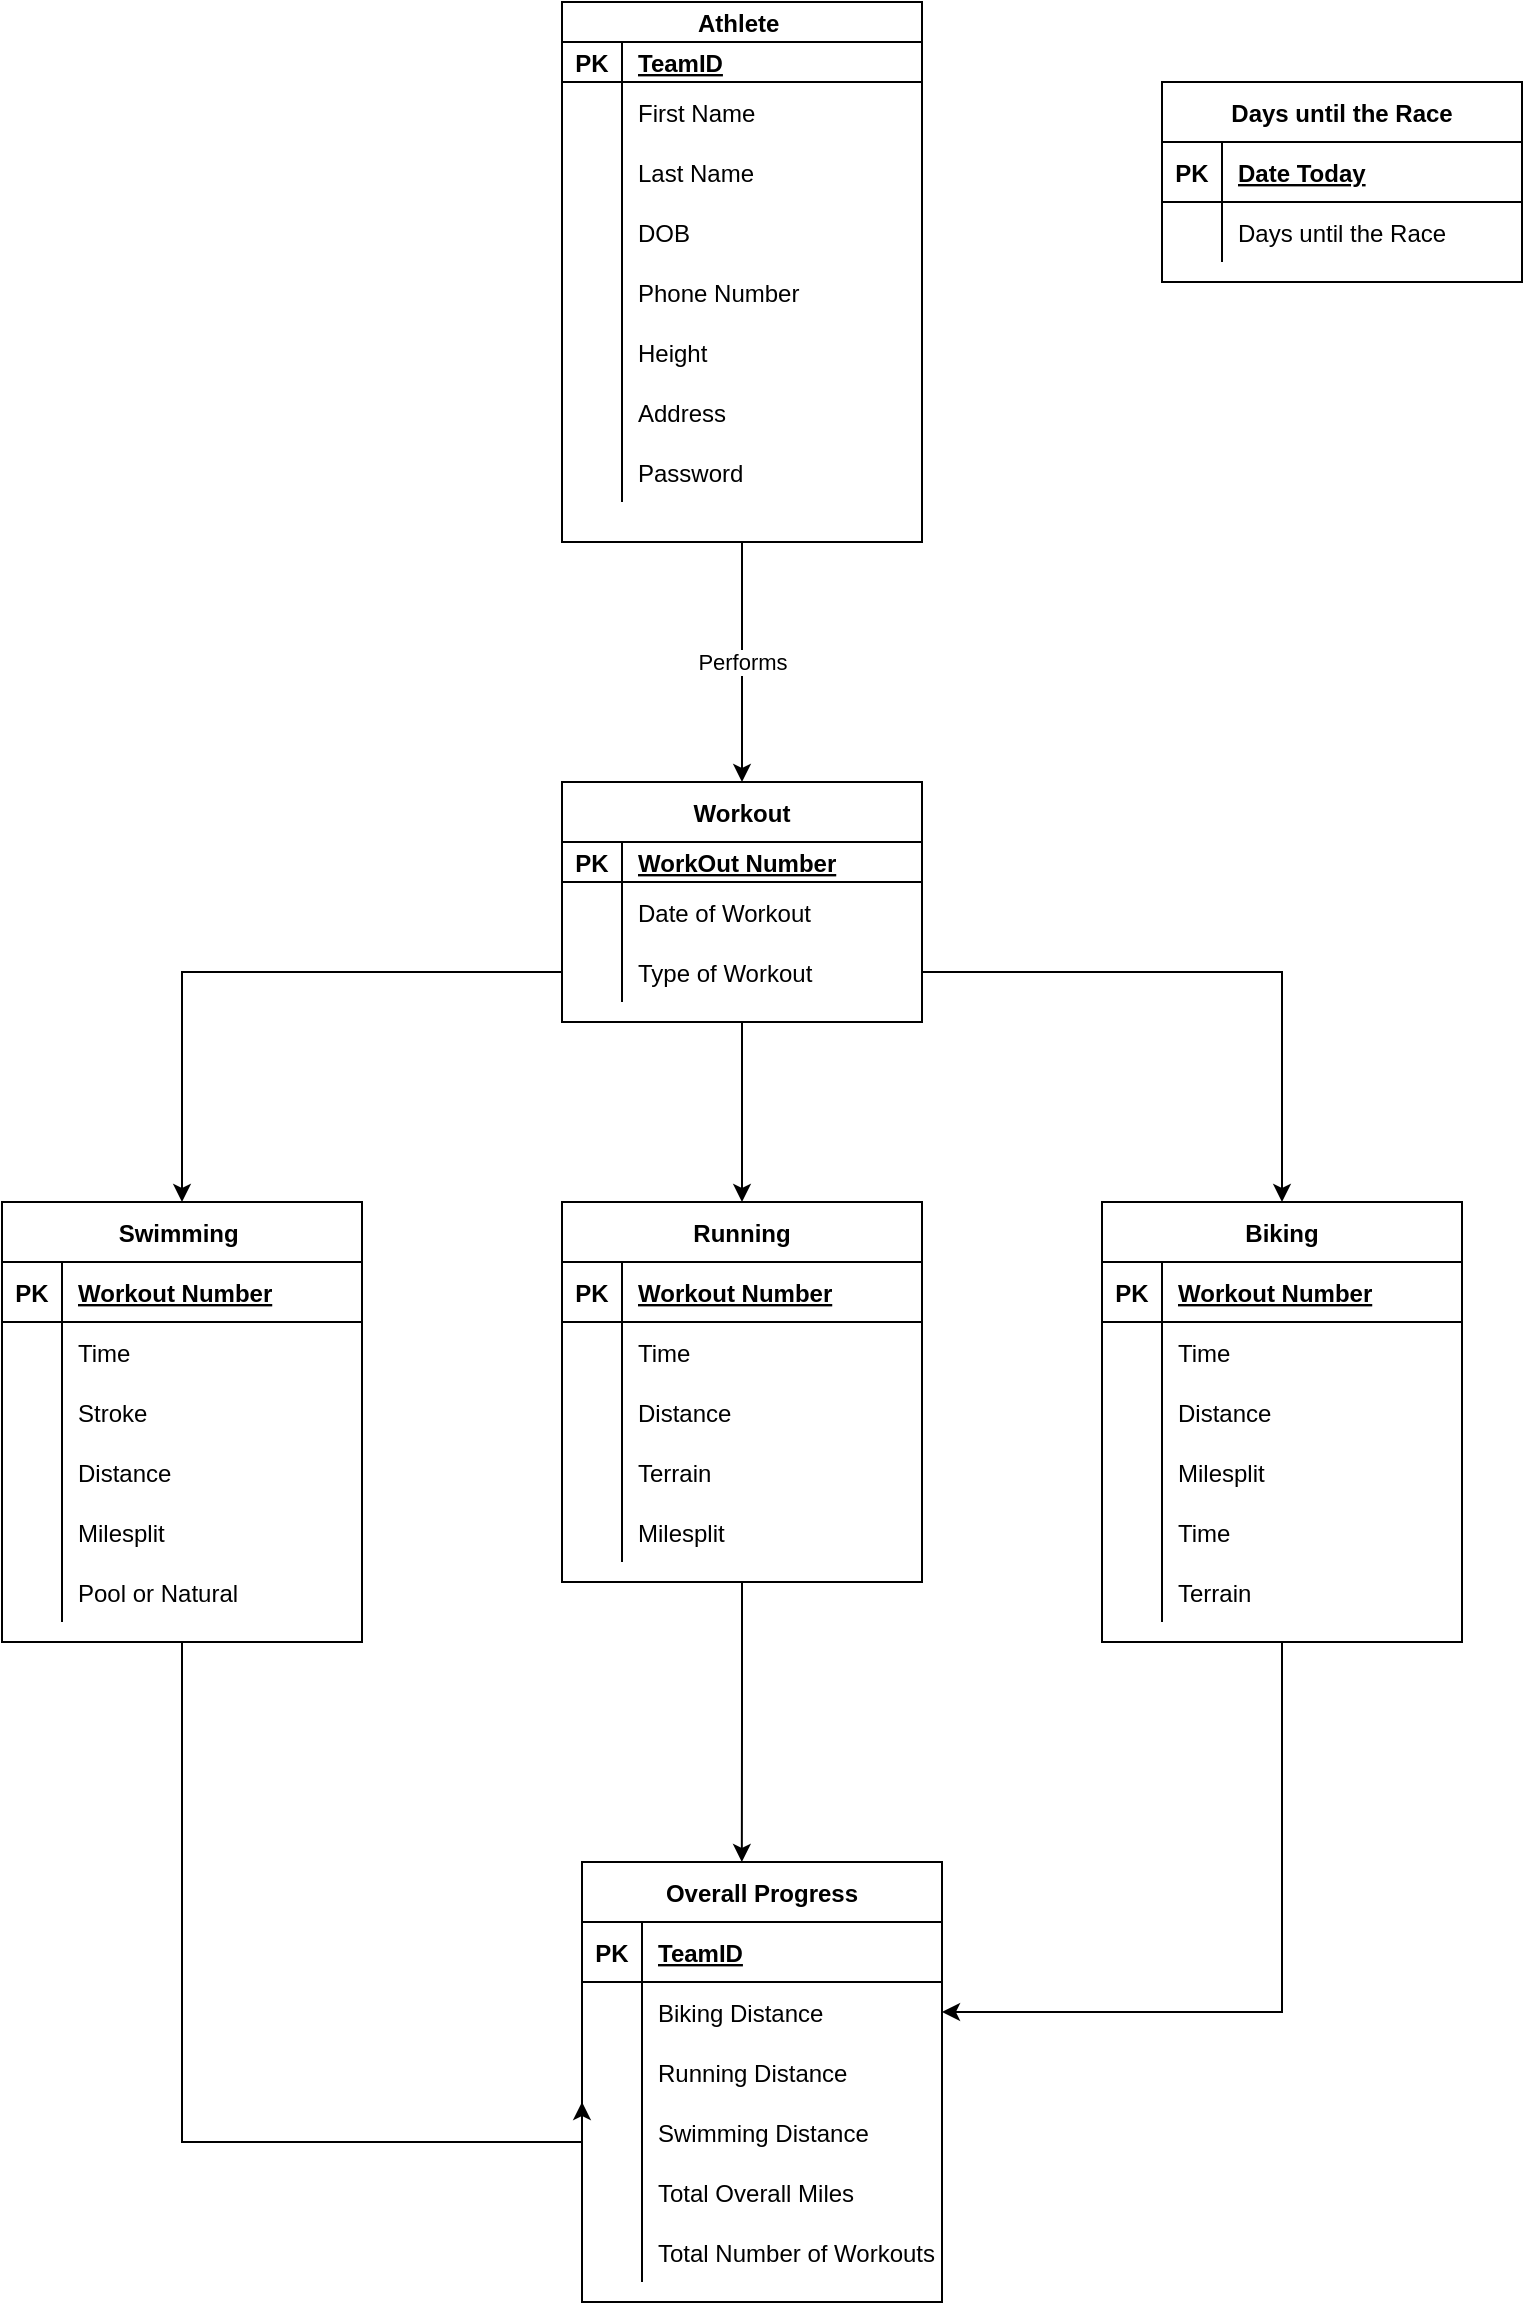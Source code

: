 <mxfile version="14.5.4" type="github">
  <diagram id="n6CThI3MKDBFqZkLOeN-" name="Page-1">
    <mxGraphModel dx="946" dy="568" grid="1" gridSize="10" guides="1" tooltips="1" connect="1" arrows="1" fold="1" page="1" pageScale="1" pageWidth="850" pageHeight="1100" math="0" shadow="0">
      <root>
        <mxCell id="0" />
        <mxCell id="1" parent="0" />
        <mxCell id="B2AtOXa8_qwbwvySUOUb-96" value="Performs" style="edgeStyle=orthogonalEdgeStyle;rounded=0;orthogonalLoop=1;jettySize=auto;html=1;entryX=0.5;entryY=0;entryDx=0;entryDy=0;" edge="1" parent="1" source="B2AtOXa8_qwbwvySUOUb-1" target="B2AtOXa8_qwbwvySUOUb-17">
          <mxGeometry relative="1" as="geometry" />
        </mxCell>
        <mxCell id="B2AtOXa8_qwbwvySUOUb-1" value="Athlete " style="shape=table;startSize=20;container=1;collapsible=1;childLayout=tableLayout;fixedRows=1;rowLines=0;fontStyle=1;align=center;resizeLast=1;" vertex="1" parent="1">
          <mxGeometry x="310" y="200" width="180" height="270" as="geometry" />
        </mxCell>
        <mxCell id="B2AtOXa8_qwbwvySUOUb-2" value="" style="shape=partialRectangle;collapsible=0;dropTarget=0;pointerEvents=0;fillColor=none;top=0;left=0;bottom=1;right=0;points=[[0,0.5],[1,0.5]];portConstraint=eastwest;" vertex="1" parent="B2AtOXa8_qwbwvySUOUb-1">
          <mxGeometry y="20" width="180" height="20" as="geometry" />
        </mxCell>
        <mxCell id="B2AtOXa8_qwbwvySUOUb-3" value="PK" style="shape=partialRectangle;connectable=0;fillColor=none;top=0;left=0;bottom=0;right=0;fontStyle=1;overflow=hidden;" vertex="1" parent="B2AtOXa8_qwbwvySUOUb-2">
          <mxGeometry width="30" height="20" as="geometry" />
        </mxCell>
        <mxCell id="B2AtOXa8_qwbwvySUOUb-4" value="TeamID" style="shape=partialRectangle;connectable=0;fillColor=none;top=0;left=0;bottom=0;right=0;align=left;spacingLeft=6;fontStyle=5;overflow=hidden;" vertex="1" parent="B2AtOXa8_qwbwvySUOUb-2">
          <mxGeometry x="30" width="150" height="20" as="geometry" />
        </mxCell>
        <mxCell id="B2AtOXa8_qwbwvySUOUb-5" value="" style="shape=partialRectangle;collapsible=0;dropTarget=0;pointerEvents=0;fillColor=none;top=0;left=0;bottom=0;right=0;points=[[0,0.5],[1,0.5]];portConstraint=eastwest;" vertex="1" parent="B2AtOXa8_qwbwvySUOUb-1">
          <mxGeometry y="40" width="180" height="30" as="geometry" />
        </mxCell>
        <mxCell id="B2AtOXa8_qwbwvySUOUb-6" value="" style="shape=partialRectangle;connectable=0;fillColor=none;top=0;left=0;bottom=0;right=0;editable=1;overflow=hidden;" vertex="1" parent="B2AtOXa8_qwbwvySUOUb-5">
          <mxGeometry width="30" height="30" as="geometry" />
        </mxCell>
        <mxCell id="B2AtOXa8_qwbwvySUOUb-7" value="First Name" style="shape=partialRectangle;connectable=0;fillColor=none;top=0;left=0;bottom=0;right=0;align=left;spacingLeft=6;overflow=hidden;" vertex="1" parent="B2AtOXa8_qwbwvySUOUb-5">
          <mxGeometry x="30" width="150" height="30" as="geometry" />
        </mxCell>
        <mxCell id="B2AtOXa8_qwbwvySUOUb-116" style="shape=partialRectangle;collapsible=0;dropTarget=0;pointerEvents=0;fillColor=none;top=0;left=0;bottom=0;right=0;points=[[0,0.5],[1,0.5]];portConstraint=eastwest;" vertex="1" parent="B2AtOXa8_qwbwvySUOUb-1">
          <mxGeometry y="70" width="180" height="30" as="geometry" />
        </mxCell>
        <mxCell id="B2AtOXa8_qwbwvySUOUb-117" style="shape=partialRectangle;connectable=0;fillColor=none;top=0;left=0;bottom=0;right=0;editable=1;overflow=hidden;" vertex="1" parent="B2AtOXa8_qwbwvySUOUb-116">
          <mxGeometry width="30" height="30" as="geometry" />
        </mxCell>
        <mxCell id="B2AtOXa8_qwbwvySUOUb-118" value="Last Name" style="shape=partialRectangle;connectable=0;fillColor=none;top=0;left=0;bottom=0;right=0;align=left;spacingLeft=6;overflow=hidden;" vertex="1" parent="B2AtOXa8_qwbwvySUOUb-116">
          <mxGeometry x="30" width="150" height="30" as="geometry" />
        </mxCell>
        <mxCell id="B2AtOXa8_qwbwvySUOUb-113" style="shape=partialRectangle;collapsible=0;dropTarget=0;pointerEvents=0;fillColor=none;top=0;left=0;bottom=0;right=0;points=[[0,0.5],[1,0.5]];portConstraint=eastwest;" vertex="1" parent="B2AtOXa8_qwbwvySUOUb-1">
          <mxGeometry y="100" width="180" height="30" as="geometry" />
        </mxCell>
        <mxCell id="B2AtOXa8_qwbwvySUOUb-114" style="shape=partialRectangle;connectable=0;fillColor=none;top=0;left=0;bottom=0;right=0;editable=1;overflow=hidden;" vertex="1" parent="B2AtOXa8_qwbwvySUOUb-113">
          <mxGeometry width="30" height="30" as="geometry" />
        </mxCell>
        <mxCell id="B2AtOXa8_qwbwvySUOUb-115" value="DOB" style="shape=partialRectangle;connectable=0;fillColor=none;top=0;left=0;bottom=0;right=0;align=left;spacingLeft=6;overflow=hidden;" vertex="1" parent="B2AtOXa8_qwbwvySUOUb-113">
          <mxGeometry x="30" width="150" height="30" as="geometry" />
        </mxCell>
        <mxCell id="B2AtOXa8_qwbwvySUOUb-8" value="" style="shape=partialRectangle;collapsible=0;dropTarget=0;pointerEvents=0;fillColor=none;top=0;left=0;bottom=0;right=0;points=[[0,0.5],[1,0.5]];portConstraint=eastwest;" vertex="1" parent="B2AtOXa8_qwbwvySUOUb-1">
          <mxGeometry y="130" width="180" height="30" as="geometry" />
        </mxCell>
        <mxCell id="B2AtOXa8_qwbwvySUOUb-9" value="" style="shape=partialRectangle;connectable=0;fillColor=none;top=0;left=0;bottom=0;right=0;editable=1;overflow=hidden;" vertex="1" parent="B2AtOXa8_qwbwvySUOUb-8">
          <mxGeometry width="30" height="30" as="geometry" />
        </mxCell>
        <mxCell id="B2AtOXa8_qwbwvySUOUb-10" value="Phone Number" style="shape=partialRectangle;connectable=0;fillColor=none;top=0;left=0;bottom=0;right=0;align=left;spacingLeft=6;overflow=hidden;" vertex="1" parent="B2AtOXa8_qwbwvySUOUb-8">
          <mxGeometry x="30" width="150" height="30" as="geometry" />
        </mxCell>
        <mxCell id="B2AtOXa8_qwbwvySUOUb-11" value="" style="shape=partialRectangle;collapsible=0;dropTarget=0;pointerEvents=0;fillColor=none;top=0;left=0;bottom=0;right=0;points=[[0,0.5],[1,0.5]];portConstraint=eastwest;" vertex="1" parent="B2AtOXa8_qwbwvySUOUb-1">
          <mxGeometry y="160" width="180" height="30" as="geometry" />
        </mxCell>
        <mxCell id="B2AtOXa8_qwbwvySUOUb-12" value="" style="shape=partialRectangle;connectable=0;fillColor=none;top=0;left=0;bottom=0;right=0;editable=1;overflow=hidden;" vertex="1" parent="B2AtOXa8_qwbwvySUOUb-11">
          <mxGeometry width="30" height="30" as="geometry" />
        </mxCell>
        <mxCell id="B2AtOXa8_qwbwvySUOUb-13" value="Height" style="shape=partialRectangle;connectable=0;fillColor=none;top=0;left=0;bottom=0;right=0;align=left;spacingLeft=6;overflow=hidden;" vertex="1" parent="B2AtOXa8_qwbwvySUOUb-11">
          <mxGeometry x="30" width="150" height="30" as="geometry" />
        </mxCell>
        <mxCell id="B2AtOXa8_qwbwvySUOUb-14" style="shape=partialRectangle;collapsible=0;dropTarget=0;pointerEvents=0;fillColor=none;top=0;left=0;bottom=0;right=0;points=[[0,0.5],[1,0.5]];portConstraint=eastwest;" vertex="1" parent="B2AtOXa8_qwbwvySUOUb-1">
          <mxGeometry y="190" width="180" height="30" as="geometry" />
        </mxCell>
        <mxCell id="B2AtOXa8_qwbwvySUOUb-15" style="shape=partialRectangle;connectable=0;fillColor=none;top=0;left=0;bottom=0;right=0;editable=1;overflow=hidden;" vertex="1" parent="B2AtOXa8_qwbwvySUOUb-14">
          <mxGeometry width="30" height="30" as="geometry" />
        </mxCell>
        <mxCell id="B2AtOXa8_qwbwvySUOUb-16" value="Address" style="shape=partialRectangle;connectable=0;fillColor=none;top=0;left=0;bottom=0;right=0;align=left;spacingLeft=6;overflow=hidden;" vertex="1" parent="B2AtOXa8_qwbwvySUOUb-14">
          <mxGeometry x="30" width="150" height="30" as="geometry" />
        </mxCell>
        <mxCell id="B2AtOXa8_qwbwvySUOUb-119" style="shape=partialRectangle;collapsible=0;dropTarget=0;pointerEvents=0;fillColor=none;top=0;left=0;bottom=0;right=0;points=[[0,0.5],[1,0.5]];portConstraint=eastwest;" vertex="1" parent="B2AtOXa8_qwbwvySUOUb-1">
          <mxGeometry y="220" width="180" height="30" as="geometry" />
        </mxCell>
        <mxCell id="B2AtOXa8_qwbwvySUOUb-120" style="shape=partialRectangle;connectable=0;fillColor=none;top=0;left=0;bottom=0;right=0;editable=1;overflow=hidden;" vertex="1" parent="B2AtOXa8_qwbwvySUOUb-119">
          <mxGeometry width="30" height="30" as="geometry" />
        </mxCell>
        <mxCell id="B2AtOXa8_qwbwvySUOUb-121" value="Password" style="shape=partialRectangle;connectable=0;fillColor=none;top=0;left=0;bottom=0;right=0;align=left;spacingLeft=6;overflow=hidden;" vertex="1" parent="B2AtOXa8_qwbwvySUOUb-119">
          <mxGeometry x="30" width="150" height="30" as="geometry" />
        </mxCell>
        <mxCell id="B2AtOXa8_qwbwvySUOUb-92" style="edgeStyle=orthogonalEdgeStyle;rounded=0;orthogonalLoop=1;jettySize=auto;html=1;entryX=0.5;entryY=0;entryDx=0;entryDy=0;" edge="1" parent="1" source="B2AtOXa8_qwbwvySUOUb-17" target="B2AtOXa8_qwbwvySUOUb-40">
          <mxGeometry relative="1" as="geometry" />
        </mxCell>
        <mxCell id="B2AtOXa8_qwbwvySUOUb-17" value="Workout" style="shape=table;startSize=30;container=1;collapsible=1;childLayout=tableLayout;fixedRows=1;rowLines=0;fontStyle=1;align=center;resizeLast=1;" vertex="1" parent="1">
          <mxGeometry x="310" y="590" width="180" height="120" as="geometry" />
        </mxCell>
        <mxCell id="B2AtOXa8_qwbwvySUOUb-18" value="" style="shape=partialRectangle;collapsible=0;dropTarget=0;pointerEvents=0;fillColor=none;top=0;left=0;bottom=1;right=0;points=[[0,0.5],[1,0.5]];portConstraint=eastwest;" vertex="1" parent="B2AtOXa8_qwbwvySUOUb-17">
          <mxGeometry y="30" width="180" height="20" as="geometry" />
        </mxCell>
        <mxCell id="B2AtOXa8_qwbwvySUOUb-19" value="PK" style="shape=partialRectangle;connectable=0;fillColor=none;top=0;left=0;bottom=0;right=0;fontStyle=1;overflow=hidden;" vertex="1" parent="B2AtOXa8_qwbwvySUOUb-18">
          <mxGeometry width="30" height="20" as="geometry" />
        </mxCell>
        <mxCell id="B2AtOXa8_qwbwvySUOUb-20" value="WorkOut Number" style="shape=partialRectangle;connectable=0;fillColor=none;top=0;left=0;bottom=0;right=0;align=left;spacingLeft=6;fontStyle=5;overflow=hidden;" vertex="1" parent="B2AtOXa8_qwbwvySUOUb-18">
          <mxGeometry x="30" width="150" height="20" as="geometry" />
        </mxCell>
        <mxCell id="B2AtOXa8_qwbwvySUOUb-21" value="" style="shape=partialRectangle;collapsible=0;dropTarget=0;pointerEvents=0;fillColor=none;top=0;left=0;bottom=0;right=0;points=[[0,0.5],[1,0.5]];portConstraint=eastwest;" vertex="1" parent="B2AtOXa8_qwbwvySUOUb-17">
          <mxGeometry y="50" width="180" height="30" as="geometry" />
        </mxCell>
        <mxCell id="B2AtOXa8_qwbwvySUOUb-22" value="" style="shape=partialRectangle;connectable=0;fillColor=none;top=0;left=0;bottom=0;right=0;editable=1;overflow=hidden;" vertex="1" parent="B2AtOXa8_qwbwvySUOUb-21">
          <mxGeometry width="30" height="30" as="geometry" />
        </mxCell>
        <mxCell id="B2AtOXa8_qwbwvySUOUb-23" value="Date of Workout" style="shape=partialRectangle;connectable=0;fillColor=none;top=0;left=0;bottom=0;right=0;align=left;spacingLeft=6;overflow=hidden;" vertex="1" parent="B2AtOXa8_qwbwvySUOUb-21">
          <mxGeometry x="30" width="150" height="30" as="geometry" />
        </mxCell>
        <mxCell id="B2AtOXa8_qwbwvySUOUb-24" value="" style="shape=partialRectangle;collapsible=0;dropTarget=0;pointerEvents=0;fillColor=none;top=0;left=0;bottom=0;right=0;points=[[0,0.5],[1,0.5]];portConstraint=eastwest;" vertex="1" parent="B2AtOXa8_qwbwvySUOUb-17">
          <mxGeometry y="80" width="180" height="30" as="geometry" />
        </mxCell>
        <mxCell id="B2AtOXa8_qwbwvySUOUb-25" value="" style="shape=partialRectangle;connectable=0;fillColor=none;top=0;left=0;bottom=0;right=0;editable=1;overflow=hidden;" vertex="1" parent="B2AtOXa8_qwbwvySUOUb-24">
          <mxGeometry width="30" height="30" as="geometry" />
        </mxCell>
        <mxCell id="B2AtOXa8_qwbwvySUOUb-26" value="Type of Workout" style="shape=partialRectangle;connectable=0;fillColor=none;top=0;left=0;bottom=0;right=0;align=left;spacingLeft=6;overflow=hidden;" vertex="1" parent="B2AtOXa8_qwbwvySUOUb-24">
          <mxGeometry x="30" width="150" height="30" as="geometry" />
        </mxCell>
        <mxCell id="B2AtOXa8_qwbwvySUOUb-124" style="edgeStyle=orthogonalEdgeStyle;rounded=0;orthogonalLoop=1;jettySize=auto;html=1;entryX=0;entryY=1;entryDx=0;entryDy=0;entryPerimeter=0;" edge="1" parent="1" source="B2AtOXa8_qwbwvySUOUb-27" target="B2AtOXa8_qwbwvySUOUb-73">
          <mxGeometry relative="1" as="geometry" />
        </mxCell>
        <mxCell id="B2AtOXa8_qwbwvySUOUb-27" value="Swimming " style="shape=table;startSize=30;container=1;collapsible=1;childLayout=tableLayout;fixedRows=1;rowLines=0;fontStyle=1;align=center;resizeLast=1;" vertex="1" parent="1">
          <mxGeometry x="30" y="800" width="180" height="220" as="geometry" />
        </mxCell>
        <mxCell id="B2AtOXa8_qwbwvySUOUb-28" value="" style="shape=partialRectangle;collapsible=0;dropTarget=0;pointerEvents=0;fillColor=none;top=0;left=0;bottom=1;right=0;points=[[0,0.5],[1,0.5]];portConstraint=eastwest;" vertex="1" parent="B2AtOXa8_qwbwvySUOUb-27">
          <mxGeometry y="30" width="180" height="30" as="geometry" />
        </mxCell>
        <mxCell id="B2AtOXa8_qwbwvySUOUb-29" value="PK" style="shape=partialRectangle;connectable=0;fillColor=none;top=0;left=0;bottom=0;right=0;fontStyle=1;overflow=hidden;" vertex="1" parent="B2AtOXa8_qwbwvySUOUb-28">
          <mxGeometry width="30" height="30" as="geometry" />
        </mxCell>
        <mxCell id="B2AtOXa8_qwbwvySUOUb-30" value="Workout Number" style="shape=partialRectangle;connectable=0;fillColor=none;top=0;left=0;bottom=0;right=0;align=left;spacingLeft=6;fontStyle=5;overflow=hidden;" vertex="1" parent="B2AtOXa8_qwbwvySUOUb-28">
          <mxGeometry x="30" width="150" height="30" as="geometry" />
        </mxCell>
        <mxCell id="B2AtOXa8_qwbwvySUOUb-31" value="" style="shape=partialRectangle;collapsible=0;dropTarget=0;pointerEvents=0;fillColor=none;top=0;left=0;bottom=0;right=0;points=[[0,0.5],[1,0.5]];portConstraint=eastwest;" vertex="1" parent="B2AtOXa8_qwbwvySUOUb-27">
          <mxGeometry y="60" width="180" height="30" as="geometry" />
        </mxCell>
        <mxCell id="B2AtOXa8_qwbwvySUOUb-32" value="" style="shape=partialRectangle;connectable=0;fillColor=none;top=0;left=0;bottom=0;right=0;editable=1;overflow=hidden;" vertex="1" parent="B2AtOXa8_qwbwvySUOUb-31">
          <mxGeometry width="30" height="30" as="geometry" />
        </mxCell>
        <mxCell id="B2AtOXa8_qwbwvySUOUb-33" value="Time " style="shape=partialRectangle;connectable=0;fillColor=none;top=0;left=0;bottom=0;right=0;align=left;spacingLeft=6;overflow=hidden;" vertex="1" parent="B2AtOXa8_qwbwvySUOUb-31">
          <mxGeometry x="30" width="150" height="30" as="geometry" />
        </mxCell>
        <mxCell id="B2AtOXa8_qwbwvySUOUb-34" value="" style="shape=partialRectangle;collapsible=0;dropTarget=0;pointerEvents=0;fillColor=none;top=0;left=0;bottom=0;right=0;points=[[0,0.5],[1,0.5]];portConstraint=eastwest;" vertex="1" parent="B2AtOXa8_qwbwvySUOUb-27">
          <mxGeometry y="90" width="180" height="30" as="geometry" />
        </mxCell>
        <mxCell id="B2AtOXa8_qwbwvySUOUb-35" value="" style="shape=partialRectangle;connectable=0;fillColor=none;top=0;left=0;bottom=0;right=0;editable=1;overflow=hidden;" vertex="1" parent="B2AtOXa8_qwbwvySUOUb-34">
          <mxGeometry width="30" height="30" as="geometry" />
        </mxCell>
        <mxCell id="B2AtOXa8_qwbwvySUOUb-36" value="Stroke" style="shape=partialRectangle;connectable=0;fillColor=none;top=0;left=0;bottom=0;right=0;align=left;spacingLeft=6;overflow=hidden;" vertex="1" parent="B2AtOXa8_qwbwvySUOUb-34">
          <mxGeometry x="30" width="150" height="30" as="geometry" />
        </mxCell>
        <mxCell id="B2AtOXa8_qwbwvySUOUb-37" value="" style="shape=partialRectangle;collapsible=0;dropTarget=0;pointerEvents=0;fillColor=none;top=0;left=0;bottom=0;right=0;points=[[0,0.5],[1,0.5]];portConstraint=eastwest;" vertex="1" parent="B2AtOXa8_qwbwvySUOUb-27">
          <mxGeometry y="120" width="180" height="30" as="geometry" />
        </mxCell>
        <mxCell id="B2AtOXa8_qwbwvySUOUb-38" value="" style="shape=partialRectangle;connectable=0;fillColor=none;top=0;left=0;bottom=0;right=0;editable=1;overflow=hidden;" vertex="1" parent="B2AtOXa8_qwbwvySUOUb-37">
          <mxGeometry width="30" height="30" as="geometry" />
        </mxCell>
        <mxCell id="B2AtOXa8_qwbwvySUOUb-39" value="Distance" style="shape=partialRectangle;connectable=0;fillColor=none;top=0;left=0;bottom=0;right=0;align=left;spacingLeft=6;overflow=hidden;" vertex="1" parent="B2AtOXa8_qwbwvySUOUb-37">
          <mxGeometry x="30" width="150" height="30" as="geometry" />
        </mxCell>
        <mxCell id="B2AtOXa8_qwbwvySUOUb-101" style="shape=partialRectangle;collapsible=0;dropTarget=0;pointerEvents=0;fillColor=none;top=0;left=0;bottom=0;right=0;points=[[0,0.5],[1,0.5]];portConstraint=eastwest;" vertex="1" parent="B2AtOXa8_qwbwvySUOUb-27">
          <mxGeometry y="150" width="180" height="30" as="geometry" />
        </mxCell>
        <mxCell id="B2AtOXa8_qwbwvySUOUb-102" style="shape=partialRectangle;connectable=0;fillColor=none;top=0;left=0;bottom=0;right=0;editable=1;overflow=hidden;" vertex="1" parent="B2AtOXa8_qwbwvySUOUb-101">
          <mxGeometry width="30" height="30" as="geometry" />
        </mxCell>
        <mxCell id="B2AtOXa8_qwbwvySUOUb-103" value="Milesplit" style="shape=partialRectangle;connectable=0;fillColor=none;top=0;left=0;bottom=0;right=0;align=left;spacingLeft=6;overflow=hidden;" vertex="1" parent="B2AtOXa8_qwbwvySUOUb-101">
          <mxGeometry x="30" width="150" height="30" as="geometry" />
        </mxCell>
        <mxCell id="B2AtOXa8_qwbwvySUOUb-104" style="shape=partialRectangle;collapsible=0;dropTarget=0;pointerEvents=0;fillColor=none;top=0;left=0;bottom=0;right=0;points=[[0,0.5],[1,0.5]];portConstraint=eastwest;" vertex="1" parent="B2AtOXa8_qwbwvySUOUb-27">
          <mxGeometry y="180" width="180" height="30" as="geometry" />
        </mxCell>
        <mxCell id="B2AtOXa8_qwbwvySUOUb-105" style="shape=partialRectangle;connectable=0;fillColor=none;top=0;left=0;bottom=0;right=0;editable=1;overflow=hidden;" vertex="1" parent="B2AtOXa8_qwbwvySUOUb-104">
          <mxGeometry width="30" height="30" as="geometry" />
        </mxCell>
        <mxCell id="B2AtOXa8_qwbwvySUOUb-106" value="Pool or Natural" style="shape=partialRectangle;connectable=0;fillColor=none;top=0;left=0;bottom=0;right=0;align=left;spacingLeft=6;overflow=hidden;" vertex="1" parent="B2AtOXa8_qwbwvySUOUb-104">
          <mxGeometry x="30" width="150" height="30" as="geometry" />
        </mxCell>
        <mxCell id="B2AtOXa8_qwbwvySUOUb-122" style="edgeStyle=orthogonalEdgeStyle;rounded=0;orthogonalLoop=1;jettySize=auto;html=1;entryX=0.444;entryY=0;entryDx=0;entryDy=0;entryPerimeter=0;" edge="1" parent="1" source="B2AtOXa8_qwbwvySUOUb-40" target="B2AtOXa8_qwbwvySUOUb-66">
          <mxGeometry relative="1" as="geometry" />
        </mxCell>
        <mxCell id="B2AtOXa8_qwbwvySUOUb-40" value="Running" style="shape=table;startSize=30;container=1;collapsible=1;childLayout=tableLayout;fixedRows=1;rowLines=0;fontStyle=1;align=center;resizeLast=1;" vertex="1" parent="1">
          <mxGeometry x="310" y="800" width="180" height="190" as="geometry" />
        </mxCell>
        <mxCell id="B2AtOXa8_qwbwvySUOUb-41" value="" style="shape=partialRectangle;collapsible=0;dropTarget=0;pointerEvents=0;fillColor=none;top=0;left=0;bottom=1;right=0;points=[[0,0.5],[1,0.5]];portConstraint=eastwest;" vertex="1" parent="B2AtOXa8_qwbwvySUOUb-40">
          <mxGeometry y="30" width="180" height="30" as="geometry" />
        </mxCell>
        <mxCell id="B2AtOXa8_qwbwvySUOUb-42" value="PK" style="shape=partialRectangle;connectable=0;fillColor=none;top=0;left=0;bottom=0;right=0;fontStyle=1;overflow=hidden;" vertex="1" parent="B2AtOXa8_qwbwvySUOUb-41">
          <mxGeometry width="30" height="30" as="geometry" />
        </mxCell>
        <mxCell id="B2AtOXa8_qwbwvySUOUb-43" value="Workout Number" style="shape=partialRectangle;connectable=0;fillColor=none;top=0;left=0;bottom=0;right=0;align=left;spacingLeft=6;fontStyle=5;overflow=hidden;" vertex="1" parent="B2AtOXa8_qwbwvySUOUb-41">
          <mxGeometry x="30" width="150" height="30" as="geometry" />
        </mxCell>
        <mxCell id="B2AtOXa8_qwbwvySUOUb-44" value="" style="shape=partialRectangle;collapsible=0;dropTarget=0;pointerEvents=0;fillColor=none;top=0;left=0;bottom=0;right=0;points=[[0,0.5],[1,0.5]];portConstraint=eastwest;" vertex="1" parent="B2AtOXa8_qwbwvySUOUb-40">
          <mxGeometry y="60" width="180" height="30" as="geometry" />
        </mxCell>
        <mxCell id="B2AtOXa8_qwbwvySUOUb-45" value="" style="shape=partialRectangle;connectable=0;fillColor=none;top=0;left=0;bottom=0;right=0;editable=1;overflow=hidden;" vertex="1" parent="B2AtOXa8_qwbwvySUOUb-44">
          <mxGeometry width="30" height="30" as="geometry" />
        </mxCell>
        <mxCell id="B2AtOXa8_qwbwvySUOUb-46" value="Time" style="shape=partialRectangle;connectable=0;fillColor=none;top=0;left=0;bottom=0;right=0;align=left;spacingLeft=6;overflow=hidden;" vertex="1" parent="B2AtOXa8_qwbwvySUOUb-44">
          <mxGeometry x="30" width="150" height="30" as="geometry" />
        </mxCell>
        <mxCell id="B2AtOXa8_qwbwvySUOUb-47" value="" style="shape=partialRectangle;collapsible=0;dropTarget=0;pointerEvents=0;fillColor=none;top=0;left=0;bottom=0;right=0;points=[[0,0.5],[1,0.5]];portConstraint=eastwest;" vertex="1" parent="B2AtOXa8_qwbwvySUOUb-40">
          <mxGeometry y="90" width="180" height="30" as="geometry" />
        </mxCell>
        <mxCell id="B2AtOXa8_qwbwvySUOUb-48" value="" style="shape=partialRectangle;connectable=0;fillColor=none;top=0;left=0;bottom=0;right=0;editable=1;overflow=hidden;" vertex="1" parent="B2AtOXa8_qwbwvySUOUb-47">
          <mxGeometry width="30" height="30" as="geometry" />
        </mxCell>
        <mxCell id="B2AtOXa8_qwbwvySUOUb-49" value="Distance" style="shape=partialRectangle;connectable=0;fillColor=none;top=0;left=0;bottom=0;right=0;align=left;spacingLeft=6;overflow=hidden;" vertex="1" parent="B2AtOXa8_qwbwvySUOUb-47">
          <mxGeometry x="30" width="150" height="30" as="geometry" />
        </mxCell>
        <mxCell id="B2AtOXa8_qwbwvySUOUb-50" value="" style="shape=partialRectangle;collapsible=0;dropTarget=0;pointerEvents=0;fillColor=none;top=0;left=0;bottom=0;right=0;points=[[0,0.5],[1,0.5]];portConstraint=eastwest;" vertex="1" parent="B2AtOXa8_qwbwvySUOUb-40">
          <mxGeometry y="120" width="180" height="30" as="geometry" />
        </mxCell>
        <mxCell id="B2AtOXa8_qwbwvySUOUb-51" value="" style="shape=partialRectangle;connectable=0;fillColor=none;top=0;left=0;bottom=0;right=0;editable=1;overflow=hidden;" vertex="1" parent="B2AtOXa8_qwbwvySUOUb-50">
          <mxGeometry width="30" height="30" as="geometry" />
        </mxCell>
        <mxCell id="B2AtOXa8_qwbwvySUOUb-52" value="Terrain" style="shape=partialRectangle;connectable=0;fillColor=none;top=0;left=0;bottom=0;right=0;align=left;spacingLeft=6;overflow=hidden;" vertex="1" parent="B2AtOXa8_qwbwvySUOUb-50">
          <mxGeometry x="30" width="150" height="30" as="geometry" />
        </mxCell>
        <mxCell id="B2AtOXa8_qwbwvySUOUb-98" style="shape=partialRectangle;collapsible=0;dropTarget=0;pointerEvents=0;fillColor=none;top=0;left=0;bottom=0;right=0;points=[[0,0.5],[1,0.5]];portConstraint=eastwest;" vertex="1" parent="B2AtOXa8_qwbwvySUOUb-40">
          <mxGeometry y="150" width="180" height="30" as="geometry" />
        </mxCell>
        <mxCell id="B2AtOXa8_qwbwvySUOUb-99" style="shape=partialRectangle;connectable=0;fillColor=none;top=0;left=0;bottom=0;right=0;editable=1;overflow=hidden;" vertex="1" parent="B2AtOXa8_qwbwvySUOUb-98">
          <mxGeometry width="30" height="30" as="geometry" />
        </mxCell>
        <mxCell id="B2AtOXa8_qwbwvySUOUb-100" value="Milesplit" style="shape=partialRectangle;connectable=0;fillColor=none;top=0;left=0;bottom=0;right=0;align=left;spacingLeft=6;overflow=hidden;" vertex="1" parent="B2AtOXa8_qwbwvySUOUb-98">
          <mxGeometry x="30" width="150" height="30" as="geometry" />
        </mxCell>
        <mxCell id="B2AtOXa8_qwbwvySUOUb-123" style="edgeStyle=orthogonalEdgeStyle;rounded=0;orthogonalLoop=1;jettySize=auto;html=1;entryX=1;entryY=0.5;entryDx=0;entryDy=0;" edge="1" parent="1" source="B2AtOXa8_qwbwvySUOUb-53" target="B2AtOXa8_qwbwvySUOUb-70">
          <mxGeometry relative="1" as="geometry" />
        </mxCell>
        <mxCell id="B2AtOXa8_qwbwvySUOUb-53" value="Biking" style="shape=table;startSize=30;container=1;collapsible=1;childLayout=tableLayout;fixedRows=1;rowLines=0;fontStyle=1;align=center;resizeLast=1;" vertex="1" parent="1">
          <mxGeometry x="580" y="800" width="180" height="220" as="geometry" />
        </mxCell>
        <mxCell id="B2AtOXa8_qwbwvySUOUb-54" value="" style="shape=partialRectangle;collapsible=0;dropTarget=0;pointerEvents=0;fillColor=none;top=0;left=0;bottom=1;right=0;points=[[0,0.5],[1,0.5]];portConstraint=eastwest;" vertex="1" parent="B2AtOXa8_qwbwvySUOUb-53">
          <mxGeometry y="30" width="180" height="30" as="geometry" />
        </mxCell>
        <mxCell id="B2AtOXa8_qwbwvySUOUb-55" value="PK" style="shape=partialRectangle;connectable=0;fillColor=none;top=0;left=0;bottom=0;right=0;fontStyle=1;overflow=hidden;" vertex="1" parent="B2AtOXa8_qwbwvySUOUb-54">
          <mxGeometry width="30" height="30" as="geometry" />
        </mxCell>
        <mxCell id="B2AtOXa8_qwbwvySUOUb-56" value="Workout Number" style="shape=partialRectangle;connectable=0;fillColor=none;top=0;left=0;bottom=0;right=0;align=left;spacingLeft=6;fontStyle=5;overflow=hidden;" vertex="1" parent="B2AtOXa8_qwbwvySUOUb-54">
          <mxGeometry x="30" width="150" height="30" as="geometry" />
        </mxCell>
        <mxCell id="B2AtOXa8_qwbwvySUOUb-57" value="" style="shape=partialRectangle;collapsible=0;dropTarget=0;pointerEvents=0;fillColor=none;top=0;left=0;bottom=0;right=0;points=[[0,0.5],[1,0.5]];portConstraint=eastwest;" vertex="1" parent="B2AtOXa8_qwbwvySUOUb-53">
          <mxGeometry y="60" width="180" height="30" as="geometry" />
        </mxCell>
        <mxCell id="B2AtOXa8_qwbwvySUOUb-58" value="" style="shape=partialRectangle;connectable=0;fillColor=none;top=0;left=0;bottom=0;right=0;editable=1;overflow=hidden;" vertex="1" parent="B2AtOXa8_qwbwvySUOUb-57">
          <mxGeometry width="30" height="30" as="geometry" />
        </mxCell>
        <mxCell id="B2AtOXa8_qwbwvySUOUb-59" value="Time" style="shape=partialRectangle;connectable=0;fillColor=none;top=0;left=0;bottom=0;right=0;align=left;spacingLeft=6;overflow=hidden;" vertex="1" parent="B2AtOXa8_qwbwvySUOUb-57">
          <mxGeometry x="30" width="150" height="30" as="geometry" />
        </mxCell>
        <mxCell id="B2AtOXa8_qwbwvySUOUb-110" style="shape=partialRectangle;collapsible=0;dropTarget=0;pointerEvents=0;fillColor=none;top=0;left=0;bottom=0;right=0;points=[[0,0.5],[1,0.5]];portConstraint=eastwest;" vertex="1" parent="B2AtOXa8_qwbwvySUOUb-53">
          <mxGeometry y="90" width="180" height="30" as="geometry" />
        </mxCell>
        <mxCell id="B2AtOXa8_qwbwvySUOUb-111" style="shape=partialRectangle;connectable=0;fillColor=none;top=0;left=0;bottom=0;right=0;editable=1;overflow=hidden;" vertex="1" parent="B2AtOXa8_qwbwvySUOUb-110">
          <mxGeometry width="30" height="30" as="geometry" />
        </mxCell>
        <mxCell id="B2AtOXa8_qwbwvySUOUb-112" value="Distance" style="shape=partialRectangle;connectable=0;fillColor=none;top=0;left=0;bottom=0;right=0;align=left;spacingLeft=6;overflow=hidden;" vertex="1" parent="B2AtOXa8_qwbwvySUOUb-110">
          <mxGeometry x="30" width="150" height="30" as="geometry" />
        </mxCell>
        <mxCell id="B2AtOXa8_qwbwvySUOUb-107" style="shape=partialRectangle;collapsible=0;dropTarget=0;pointerEvents=0;fillColor=none;top=0;left=0;bottom=0;right=0;points=[[0,0.5],[1,0.5]];portConstraint=eastwest;" vertex="1" parent="B2AtOXa8_qwbwvySUOUb-53">
          <mxGeometry y="120" width="180" height="30" as="geometry" />
        </mxCell>
        <mxCell id="B2AtOXa8_qwbwvySUOUb-108" style="shape=partialRectangle;connectable=0;fillColor=none;top=0;left=0;bottom=0;right=0;editable=1;overflow=hidden;" vertex="1" parent="B2AtOXa8_qwbwvySUOUb-107">
          <mxGeometry width="30" height="30" as="geometry" />
        </mxCell>
        <mxCell id="B2AtOXa8_qwbwvySUOUb-109" value="Milesplit" style="shape=partialRectangle;connectable=0;fillColor=none;top=0;left=0;bottom=0;right=0;align=left;spacingLeft=6;overflow=hidden;" vertex="1" parent="B2AtOXa8_qwbwvySUOUb-107">
          <mxGeometry x="30" width="150" height="30" as="geometry" />
        </mxCell>
        <mxCell id="B2AtOXa8_qwbwvySUOUb-60" value="" style="shape=partialRectangle;collapsible=0;dropTarget=0;pointerEvents=0;fillColor=none;top=0;left=0;bottom=0;right=0;points=[[0,0.5],[1,0.5]];portConstraint=eastwest;" vertex="1" parent="B2AtOXa8_qwbwvySUOUb-53">
          <mxGeometry y="150" width="180" height="30" as="geometry" />
        </mxCell>
        <mxCell id="B2AtOXa8_qwbwvySUOUb-61" value="" style="shape=partialRectangle;connectable=0;fillColor=none;top=0;left=0;bottom=0;right=0;editable=1;overflow=hidden;" vertex="1" parent="B2AtOXa8_qwbwvySUOUb-60">
          <mxGeometry width="30" height="30" as="geometry" />
        </mxCell>
        <mxCell id="B2AtOXa8_qwbwvySUOUb-62" value="Time" style="shape=partialRectangle;connectable=0;fillColor=none;top=0;left=0;bottom=0;right=0;align=left;spacingLeft=6;overflow=hidden;" vertex="1" parent="B2AtOXa8_qwbwvySUOUb-60">
          <mxGeometry x="30" width="150" height="30" as="geometry" />
        </mxCell>
        <mxCell id="B2AtOXa8_qwbwvySUOUb-63" value="" style="shape=partialRectangle;collapsible=0;dropTarget=0;pointerEvents=0;fillColor=none;top=0;left=0;bottom=0;right=0;points=[[0,0.5],[1,0.5]];portConstraint=eastwest;" vertex="1" parent="B2AtOXa8_qwbwvySUOUb-53">
          <mxGeometry y="180" width="180" height="30" as="geometry" />
        </mxCell>
        <mxCell id="B2AtOXa8_qwbwvySUOUb-64" value="" style="shape=partialRectangle;connectable=0;fillColor=none;top=0;left=0;bottom=0;right=0;editable=1;overflow=hidden;" vertex="1" parent="B2AtOXa8_qwbwvySUOUb-63">
          <mxGeometry width="30" height="30" as="geometry" />
        </mxCell>
        <mxCell id="B2AtOXa8_qwbwvySUOUb-65" value="Terrain" style="shape=partialRectangle;connectable=0;fillColor=none;top=0;left=0;bottom=0;right=0;align=left;spacingLeft=6;overflow=hidden;" vertex="1" parent="B2AtOXa8_qwbwvySUOUb-63">
          <mxGeometry x="30" width="150" height="30" as="geometry" />
        </mxCell>
        <mxCell id="B2AtOXa8_qwbwvySUOUb-66" value="Overall Progress" style="shape=table;startSize=30;container=1;collapsible=1;childLayout=tableLayout;fixedRows=1;rowLines=0;fontStyle=1;align=center;resizeLast=1;" vertex="1" parent="1">
          <mxGeometry x="320" y="1130" width="180" height="220" as="geometry" />
        </mxCell>
        <mxCell id="B2AtOXa8_qwbwvySUOUb-67" value="" style="shape=partialRectangle;collapsible=0;dropTarget=0;pointerEvents=0;fillColor=none;top=0;left=0;bottom=1;right=0;points=[[0,0.5],[1,0.5]];portConstraint=eastwest;" vertex="1" parent="B2AtOXa8_qwbwvySUOUb-66">
          <mxGeometry y="30" width="180" height="30" as="geometry" />
        </mxCell>
        <mxCell id="B2AtOXa8_qwbwvySUOUb-68" value="PK" style="shape=partialRectangle;connectable=0;fillColor=none;top=0;left=0;bottom=0;right=0;fontStyle=1;overflow=hidden;" vertex="1" parent="B2AtOXa8_qwbwvySUOUb-67">
          <mxGeometry width="30" height="30" as="geometry" />
        </mxCell>
        <mxCell id="B2AtOXa8_qwbwvySUOUb-69" value="TeamID" style="shape=partialRectangle;connectable=0;fillColor=none;top=0;left=0;bottom=0;right=0;align=left;spacingLeft=6;fontStyle=5;overflow=hidden;" vertex="1" parent="B2AtOXa8_qwbwvySUOUb-67">
          <mxGeometry x="30" width="150" height="30" as="geometry" />
        </mxCell>
        <mxCell id="B2AtOXa8_qwbwvySUOUb-70" value="" style="shape=partialRectangle;collapsible=0;dropTarget=0;pointerEvents=0;fillColor=none;top=0;left=0;bottom=0;right=0;points=[[0,0.5],[1,0.5]];portConstraint=eastwest;" vertex="1" parent="B2AtOXa8_qwbwvySUOUb-66">
          <mxGeometry y="60" width="180" height="30" as="geometry" />
        </mxCell>
        <mxCell id="B2AtOXa8_qwbwvySUOUb-71" value="" style="shape=partialRectangle;connectable=0;fillColor=none;top=0;left=0;bottom=0;right=0;editable=1;overflow=hidden;" vertex="1" parent="B2AtOXa8_qwbwvySUOUb-70">
          <mxGeometry width="30" height="30" as="geometry" />
        </mxCell>
        <mxCell id="B2AtOXa8_qwbwvySUOUb-72" value="Biking Distance" style="shape=partialRectangle;connectable=0;fillColor=none;top=0;left=0;bottom=0;right=0;align=left;spacingLeft=6;overflow=hidden;" vertex="1" parent="B2AtOXa8_qwbwvySUOUb-70">
          <mxGeometry x="30" width="150" height="30" as="geometry" />
        </mxCell>
        <mxCell id="B2AtOXa8_qwbwvySUOUb-73" value="" style="shape=partialRectangle;collapsible=0;dropTarget=0;pointerEvents=0;fillColor=none;top=0;left=0;bottom=0;right=0;points=[[0,0.5],[1,0.5]];portConstraint=eastwest;" vertex="1" parent="B2AtOXa8_qwbwvySUOUb-66">
          <mxGeometry y="90" width="180" height="30" as="geometry" />
        </mxCell>
        <mxCell id="B2AtOXa8_qwbwvySUOUb-74" value="" style="shape=partialRectangle;connectable=0;fillColor=none;top=0;left=0;bottom=0;right=0;editable=1;overflow=hidden;" vertex="1" parent="B2AtOXa8_qwbwvySUOUb-73">
          <mxGeometry width="30" height="30" as="geometry" />
        </mxCell>
        <mxCell id="B2AtOXa8_qwbwvySUOUb-75" value="Running Distance" style="shape=partialRectangle;connectable=0;fillColor=none;top=0;left=0;bottom=0;right=0;align=left;spacingLeft=6;overflow=hidden;" vertex="1" parent="B2AtOXa8_qwbwvySUOUb-73">
          <mxGeometry x="30" width="150" height="30" as="geometry" />
        </mxCell>
        <mxCell id="B2AtOXa8_qwbwvySUOUb-76" value="" style="shape=partialRectangle;collapsible=0;dropTarget=0;pointerEvents=0;fillColor=none;top=0;left=0;bottom=0;right=0;points=[[0,0.5],[1,0.5]];portConstraint=eastwest;" vertex="1" parent="B2AtOXa8_qwbwvySUOUb-66">
          <mxGeometry y="120" width="180" height="30" as="geometry" />
        </mxCell>
        <mxCell id="B2AtOXa8_qwbwvySUOUb-77" value="" style="shape=partialRectangle;connectable=0;fillColor=none;top=0;left=0;bottom=0;right=0;editable=1;overflow=hidden;" vertex="1" parent="B2AtOXa8_qwbwvySUOUb-76">
          <mxGeometry width="30" height="30" as="geometry" />
        </mxCell>
        <mxCell id="B2AtOXa8_qwbwvySUOUb-78" value="Swimming Distance" style="shape=partialRectangle;connectable=0;fillColor=none;top=0;left=0;bottom=0;right=0;align=left;spacingLeft=6;overflow=hidden;" vertex="1" parent="B2AtOXa8_qwbwvySUOUb-76">
          <mxGeometry x="30" width="150" height="30" as="geometry" />
        </mxCell>
        <mxCell id="B2AtOXa8_qwbwvySUOUb-125" style="shape=partialRectangle;collapsible=0;dropTarget=0;pointerEvents=0;fillColor=none;top=0;left=0;bottom=0;right=0;points=[[0,0.5],[1,0.5]];portConstraint=eastwest;" vertex="1" parent="B2AtOXa8_qwbwvySUOUb-66">
          <mxGeometry y="150" width="180" height="30" as="geometry" />
        </mxCell>
        <mxCell id="B2AtOXa8_qwbwvySUOUb-126" style="shape=partialRectangle;connectable=0;fillColor=none;top=0;left=0;bottom=0;right=0;editable=1;overflow=hidden;" vertex="1" parent="B2AtOXa8_qwbwvySUOUb-125">
          <mxGeometry width="30" height="30" as="geometry" />
        </mxCell>
        <mxCell id="B2AtOXa8_qwbwvySUOUb-127" value="Total Overall Miles" style="shape=partialRectangle;connectable=0;fillColor=none;top=0;left=0;bottom=0;right=0;align=left;spacingLeft=6;overflow=hidden;" vertex="1" parent="B2AtOXa8_qwbwvySUOUb-125">
          <mxGeometry x="30" width="150" height="30" as="geometry" />
        </mxCell>
        <mxCell id="B2AtOXa8_qwbwvySUOUb-128" style="shape=partialRectangle;collapsible=0;dropTarget=0;pointerEvents=0;fillColor=none;top=0;left=0;bottom=0;right=0;points=[[0,0.5],[1,0.5]];portConstraint=eastwest;" vertex="1" parent="B2AtOXa8_qwbwvySUOUb-66">
          <mxGeometry y="180" width="180" height="30" as="geometry" />
        </mxCell>
        <mxCell id="B2AtOXa8_qwbwvySUOUb-129" style="shape=partialRectangle;connectable=0;fillColor=none;top=0;left=0;bottom=0;right=0;editable=1;overflow=hidden;" vertex="1" parent="B2AtOXa8_qwbwvySUOUb-128">
          <mxGeometry width="30" height="30" as="geometry" />
        </mxCell>
        <mxCell id="B2AtOXa8_qwbwvySUOUb-130" value="Total Number of Workouts" style="shape=partialRectangle;connectable=0;fillColor=none;top=0;left=0;bottom=0;right=0;align=left;spacingLeft=6;overflow=hidden;" vertex="1" parent="B2AtOXa8_qwbwvySUOUb-128">
          <mxGeometry x="30" width="150" height="30" as="geometry" />
        </mxCell>
        <mxCell id="B2AtOXa8_qwbwvySUOUb-79" value="Days until the Race" style="shape=table;startSize=30;container=1;collapsible=1;childLayout=tableLayout;fixedRows=1;rowLines=0;fontStyle=1;align=center;resizeLast=1;" vertex="1" parent="1">
          <mxGeometry x="610" y="240" width="180" height="100" as="geometry" />
        </mxCell>
        <mxCell id="B2AtOXa8_qwbwvySUOUb-80" value="" style="shape=partialRectangle;collapsible=0;dropTarget=0;pointerEvents=0;fillColor=none;top=0;left=0;bottom=1;right=0;points=[[0,0.5],[1,0.5]];portConstraint=eastwest;" vertex="1" parent="B2AtOXa8_qwbwvySUOUb-79">
          <mxGeometry y="30" width="180" height="30" as="geometry" />
        </mxCell>
        <mxCell id="B2AtOXa8_qwbwvySUOUb-81" value="PK" style="shape=partialRectangle;connectable=0;fillColor=none;top=0;left=0;bottom=0;right=0;fontStyle=1;overflow=hidden;" vertex="1" parent="B2AtOXa8_qwbwvySUOUb-80">
          <mxGeometry width="30" height="30" as="geometry" />
        </mxCell>
        <mxCell id="B2AtOXa8_qwbwvySUOUb-82" value="Date Today" style="shape=partialRectangle;connectable=0;fillColor=none;top=0;left=0;bottom=0;right=0;align=left;spacingLeft=6;fontStyle=5;overflow=hidden;" vertex="1" parent="B2AtOXa8_qwbwvySUOUb-80">
          <mxGeometry x="30" width="150" height="30" as="geometry" />
        </mxCell>
        <mxCell id="B2AtOXa8_qwbwvySUOUb-83" value="" style="shape=partialRectangle;collapsible=0;dropTarget=0;pointerEvents=0;fillColor=none;top=0;left=0;bottom=0;right=0;points=[[0,0.5],[1,0.5]];portConstraint=eastwest;" vertex="1" parent="B2AtOXa8_qwbwvySUOUb-79">
          <mxGeometry y="60" width="180" height="30" as="geometry" />
        </mxCell>
        <mxCell id="B2AtOXa8_qwbwvySUOUb-84" value="" style="shape=partialRectangle;connectable=0;fillColor=none;top=0;left=0;bottom=0;right=0;editable=1;overflow=hidden;" vertex="1" parent="B2AtOXa8_qwbwvySUOUb-83">
          <mxGeometry width="30" height="30" as="geometry" />
        </mxCell>
        <mxCell id="B2AtOXa8_qwbwvySUOUb-85" value="Days until the Race" style="shape=partialRectangle;connectable=0;fillColor=none;top=0;left=0;bottom=0;right=0;align=left;spacingLeft=6;overflow=hidden;" vertex="1" parent="B2AtOXa8_qwbwvySUOUb-83">
          <mxGeometry x="30" width="150" height="30" as="geometry" />
        </mxCell>
        <mxCell id="B2AtOXa8_qwbwvySUOUb-93" style="edgeStyle=orthogonalEdgeStyle;rounded=0;orthogonalLoop=1;jettySize=auto;html=1;" edge="1" parent="1" source="B2AtOXa8_qwbwvySUOUb-24" target="B2AtOXa8_qwbwvySUOUb-27">
          <mxGeometry relative="1" as="geometry" />
        </mxCell>
        <mxCell id="B2AtOXa8_qwbwvySUOUb-94" style="edgeStyle=orthogonalEdgeStyle;rounded=0;orthogonalLoop=1;jettySize=auto;html=1;" edge="1" parent="1" source="B2AtOXa8_qwbwvySUOUb-24" target="B2AtOXa8_qwbwvySUOUb-53">
          <mxGeometry relative="1" as="geometry" />
        </mxCell>
      </root>
    </mxGraphModel>
  </diagram>
</mxfile>
